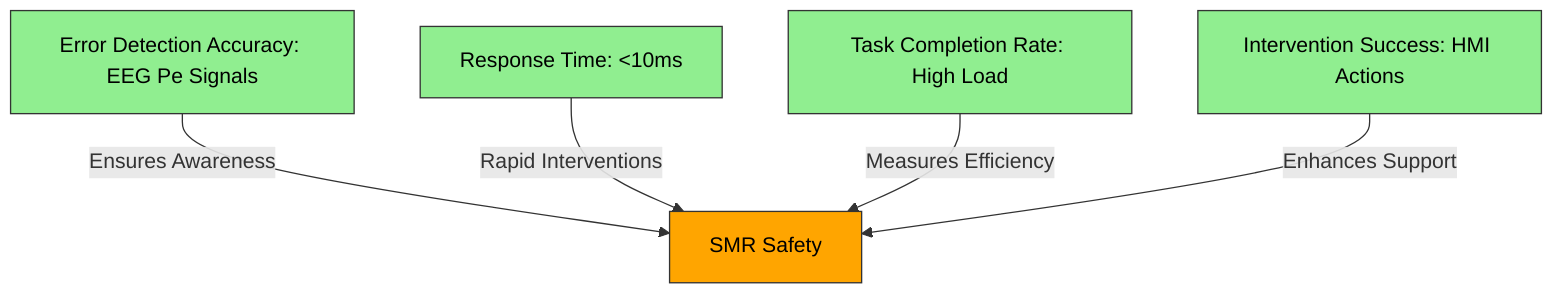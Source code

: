 graph TD
    A[Error Detection Accuracy: EEG Pe Signals] -->|Ensures Awareness| B[SMR Safety]
    C[Response Time: <10ms] -->|Rapid Interventions| B
    D[Task Completion Rate: High Load] -->|Measures Efficiency| B
    E[Intervention Success: HMI Actions] -->|Enhances Support| B
    style A fill:#90ee90,stroke:#333,color:#000
    style C fill:#90ee90,stroke:#333,color:#000
    style D fill:#90ee90,stroke:#333,color:#000
    style E fill:#90ee90,stroke:#333,color:#000
    style B fill:#ffa500,stroke:#333,color:#000
